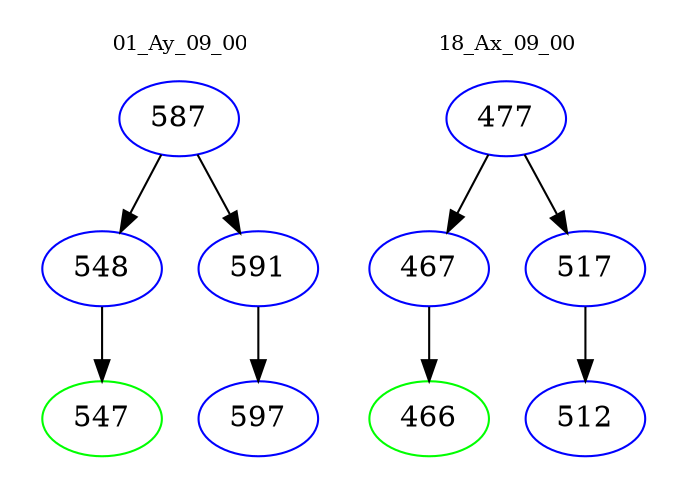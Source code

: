 digraph{
subgraph cluster_0 {
color = white
label = "01_Ay_09_00";
fontsize=10;
T0_587 [label="587", color="blue"]
T0_587 -> T0_548 [color="black"]
T0_548 [label="548", color="blue"]
T0_548 -> T0_547 [color="black"]
T0_547 [label="547", color="green"]
T0_587 -> T0_591 [color="black"]
T0_591 [label="591", color="blue"]
T0_591 -> T0_597 [color="black"]
T0_597 [label="597", color="blue"]
}
subgraph cluster_1 {
color = white
label = "18_Ax_09_00";
fontsize=10;
T1_477 [label="477", color="blue"]
T1_477 -> T1_467 [color="black"]
T1_467 [label="467", color="blue"]
T1_467 -> T1_466 [color="black"]
T1_466 [label="466", color="green"]
T1_477 -> T1_517 [color="black"]
T1_517 [label="517", color="blue"]
T1_517 -> T1_512 [color="black"]
T1_512 [label="512", color="blue"]
}
}
